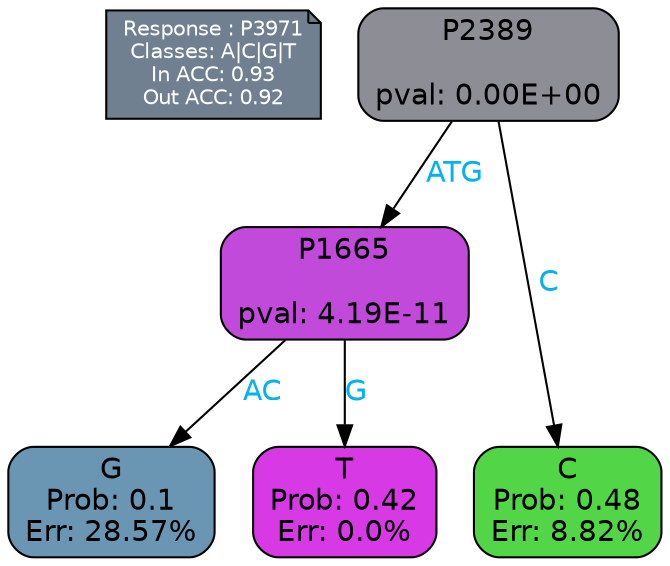 digraph Tree {
node [shape=box, style="filled, rounded", color="black", fontname=helvetica] ;
graph [ranksep=equally, splines=polylines, bgcolor=transparent, dpi=600] ;
edge [fontname=helvetica] ;
LEGEND [label="Response : P3971
Classes: A|C|G|T
In ACC: 0.93
Out ACC: 0.92
",shape=note,align=left,style=filled,fillcolor="slategray",fontcolor="white",fontsize=10];1 [label="P2389

pval: 0.00E+00", fillcolor="#8d8d95"] ;
2 [label="P1665

pval: 4.19E-11", fillcolor="#c24adb"] ;
3 [label="G
Prob: 0.1
Err: 28.57%", fillcolor="#6a95b3"] ;
4 [label="T
Prob: 0.42
Err: 0.0%", fillcolor="#d739e5"] ;
5 [label="C
Prob: 0.48
Err: 8.82%", fillcolor="#53d548"] ;
1 -> 2 [label="ATG",fontcolor=deepskyblue2] ;
1 -> 5 [label="C",fontcolor=deepskyblue2] ;
2 -> 3 [label="AC",fontcolor=deepskyblue2] ;
2 -> 4 [label="G",fontcolor=deepskyblue2] ;
{rank = same; 3;4;5;}{rank = same; LEGEND;1;}}
